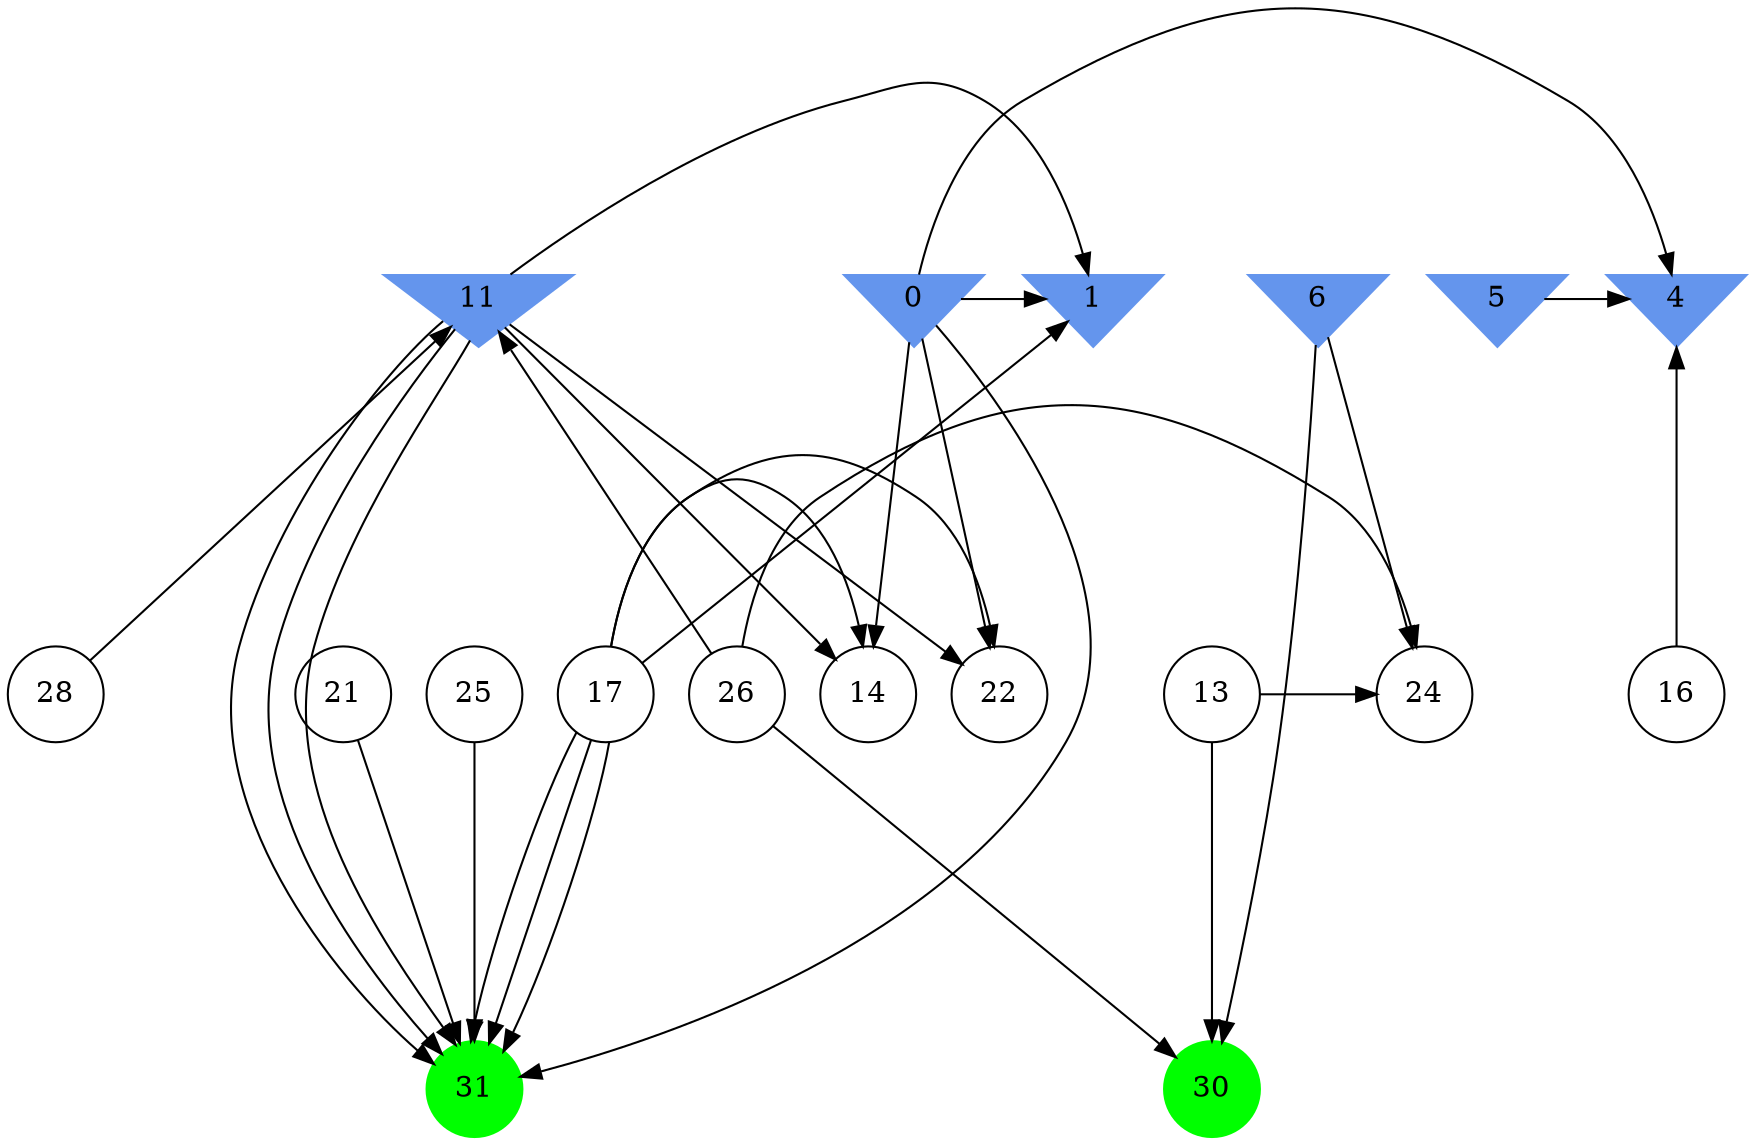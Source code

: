 digraph brain {
	ranksep=2.0;
	0 [shape=invtriangle,style=filled,color=cornflowerblue];
	1 [shape=invtriangle,style=filled,color=cornflowerblue];
	4 [shape=invtriangle,style=filled,color=cornflowerblue];
	5 [shape=invtriangle,style=filled,color=cornflowerblue];
	6 [shape=invtriangle,style=filled,color=cornflowerblue];
	11 [shape=invtriangle,style=filled,color=cornflowerblue];
	13 [shape=circle,color=black];
	14 [shape=circle,color=black];
	16 [shape=circle,color=black];
	17 [shape=circle,color=black];
	21 [shape=circle,color=black];
	22 [shape=circle,color=black];
	24 [shape=circle,color=black];
	25 [shape=circle,color=black];
	26 [shape=circle,color=black];
	28 [shape=circle,color=black];
	30 [shape=circle,style=filled,color=green];
	31 [shape=circle,style=filled,color=green];
	11	->	31;
	25	->	31;
	17	->	31;
	11	->	31;
	21	->	31;
	17	->	31;
	6	->	24;
	6	->	30;
	26	->	24;
	26	->	30;
	13	->	24;
	13	->	30;
	26	->	11;
	28	->	11;
	11	->	31;
	11	->	1;
	11	->	14;
	11	->	22;
	0	->	31;
	0	->	1;
	0	->	14;
	0	->	22;
	17	->	31;
	17	->	1;
	17	->	14;
	17	->	22;
	0	->	4;
	16	->	4;
	5	->	4;
	{ rank=same; 0; 1; 4; 5; 6; 11; }
	{ rank=same; 13; 14; 16; 17; 21; 22; 24; 25; 26; 28; }
	{ rank=same; 30; 31; }
}
